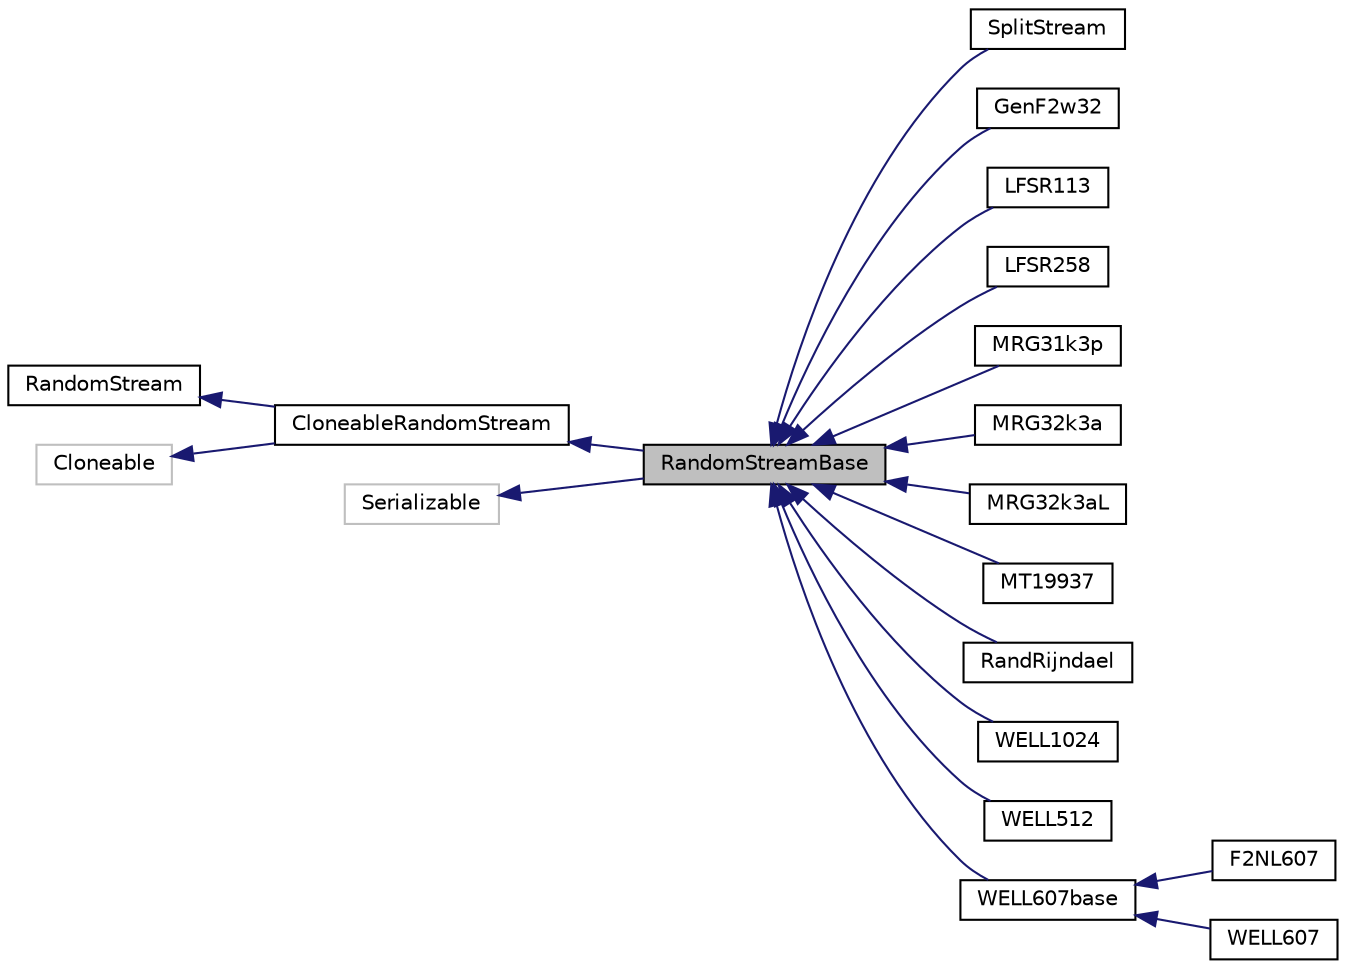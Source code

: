digraph "RandomStreamBase"
{
 // INTERACTIVE_SVG=YES
  bgcolor="transparent";
  edge [fontname="Helvetica",fontsize="10",labelfontname="Helvetica",labelfontsize="10"];
  node [fontname="Helvetica",fontsize="10",shape=record];
  rankdir="LR";
  Node0 [label="RandomStreamBase",height=0.2,width=0.4,color="black", fillcolor="grey75", style="filled", fontcolor="black"];
  Node1 -> Node0 [dir="back",color="midnightblue",fontsize="10",style="solid",fontname="Helvetica"];
  Node1 [label="CloneableRandomStream",height=0.2,width=0.4,color="black",URL="$interfaceumontreal_1_1ssj_1_1rng_1_1CloneableRandomStream.html",tooltip="CloneableRandomStream extends RandomStream and Cloneable. "];
  Node2 -> Node1 [dir="back",color="midnightblue",fontsize="10",style="solid",fontname="Helvetica"];
  Node2 [label="RandomStream",height=0.2,width=0.4,color="black",URL="$interfaceumontreal_1_1ssj_1_1rng_1_1RandomStream.html",tooltip="This interface defines the basic structures to handle multiple streams of uniform (pseudo)random numb..."];
  Node3 -> Node1 [dir="back",color="midnightblue",fontsize="10",style="solid",fontname="Helvetica"];
  Node3 [label="Cloneable",height=0.2,width=0.4,color="grey75"];
  Node4 -> Node0 [dir="back",color="midnightblue",fontsize="10",style="solid",fontname="Helvetica"];
  Node4 [label="Serializable",height=0.2,width=0.4,color="grey75"];
  Node0 -> Node5 [dir="back",color="midnightblue",fontsize="10",style="solid",fontname="Helvetica"];
  Node5 [label="SplitStream",height=0.2,width=0.4,color="black",URL="$classumontreal_1_1ssj_1_1mcqmctools_1_1anova_1_1SplitStream.html",tooltip="Implements a random stream that mixes two input streams by using a coordinate mask. "];
  Node0 -> Node6 [dir="back",color="midnightblue",fontsize="10",style="solid",fontname="Helvetica"];
  Node6 [label="GenF2w32",height=0.2,width=0.4,color="black",URL="$classumontreal_1_1ssj_1_1rng_1_1GenF2w32.html",tooltip="Implements the RandomStream interface via inheritance from RandomStreamBase. "];
  Node0 -> Node7 [dir="back",color="midnightblue",fontsize="10",style="solid",fontname="Helvetica"];
  Node7 [label="LFSR113",height=0.2,width=0.4,color="black",URL="$classumontreal_1_1ssj_1_1rng_1_1LFSR113.html",tooltip="Extends RandomStreamBase using a composite linear feedback shift register (LFSR) (or Tausworthe) RNG ..."];
  Node0 -> Node8 [dir="back",color="midnightblue",fontsize="10",style="solid",fontname="Helvetica"];
  Node8 [label="LFSR258",height=0.2,width=0.4,color="black",URL="$classumontreal_1_1ssj_1_1rng_1_1LFSR258.html",tooltip="Extends RandomStreamBase using a 64-bit composite linear feedback shift register (LFSR) (or Tausworth..."];
  Node0 -> Node9 [dir="back",color="midnightblue",fontsize="10",style="solid",fontname="Helvetica"];
  Node9 [label="MRG31k3p",height=0.2,width=0.4,color="black",URL="$classumontreal_1_1ssj_1_1rng_1_1MRG31k3p.html",tooltip="Extends the abstract class RandomStreamBase, thus implementing the RandomStream interface indirectly..."];
  Node0 -> Node10 [dir="back",color="midnightblue",fontsize="10",style="solid",fontname="Helvetica"];
  Node10 [label="MRG32k3a",height=0.2,width=0.4,color="black",URL="$classumontreal_1_1ssj_1_1rng_1_1MRG32k3a.html",tooltip="Extends the abstract class RandomStreamBase by using as a backbone (or main) generator the combined m..."];
  Node0 -> Node11 [dir="back",color="midnightblue",fontsize="10",style="solid",fontname="Helvetica"];
  Node11 [label="MRG32k3aL",height=0.2,width=0.4,color="black",URL="$classumontreal_1_1ssj_1_1rng_1_1MRG32k3aL.html",tooltip="The same generator as MRG32k3a, except here it is implemented with type long instead of double..."];
  Node0 -> Node12 [dir="back",color="midnightblue",fontsize="10",style="solid",fontname="Helvetica"];
  Node12 [label="MT19937",height=0.2,width=0.4,color="black",URL="$classumontreal_1_1ssj_1_1rng_1_1MT19937.html",tooltip="Implements the RandomStream interface via inheritance from RandomStreamBase. "];
  Node0 -> Node13 [dir="back",color="midnightblue",fontsize="10",style="solid",fontname="Helvetica"];
  Node13 [label="RandRijndael",height=0.2,width=0.4,color="black",URL="$classumontreal_1_1ssj_1_1rng_1_1RandRijndael.html",tooltip="Implements a RNG using the Rijndael block cipher algorithm (AES) with key and block lengths of 128 bi..."];
  Node0 -> Node14 [dir="back",color="midnightblue",fontsize="10",style="solid",fontname="Helvetica"];
  Node14 [label="WELL1024",height=0.2,width=0.4,color="black",URL="$classumontreal_1_1ssj_1_1rng_1_1WELL1024.html",tooltip="Implements the RandomStream interface via inheritance from RandomStreamBase. "];
  Node0 -> Node15 [dir="back",color="midnightblue",fontsize="10",style="solid",fontname="Helvetica"];
  Node15 [label="WELL512",height=0.2,width=0.4,color="black",URL="$classumontreal_1_1ssj_1_1rng_1_1WELL512.html",tooltip="This class implements the RandomStream interface via inheritance from RandomStreamBase. "];
  Node0 -> Node16 [dir="back",color="midnightblue",fontsize="10",style="solid",fontname="Helvetica"];
  Node16 [label="WELL607base",height=0.2,width=0.4,color="black",URL="$classumontreal_1_1ssj_1_1rng_1_1WELL607base.html"];
  Node16 -> Node17 [dir="back",color="midnightblue",fontsize="10",style="solid",fontname="Helvetica"];
  Node17 [label="F2NL607",height=0.2,width=0.4,color="black",URL="$classumontreal_1_1ssj_1_1rng_1_1F2NL607.html",tooltip="Implements the RandomStream interface by using as a backbone generator the combination of the WELL607..."];
  Node16 -> Node18 [dir="back",color="midnightblue",fontsize="10",style="solid",fontname="Helvetica"];
  Node18 [label="WELL607",height=0.2,width=0.4,color="black",URL="$classumontreal_1_1ssj_1_1rng_1_1WELL607.html",tooltip="This class implements the RandomStream interface via inheritance from RandomStreamBase. "];
}
